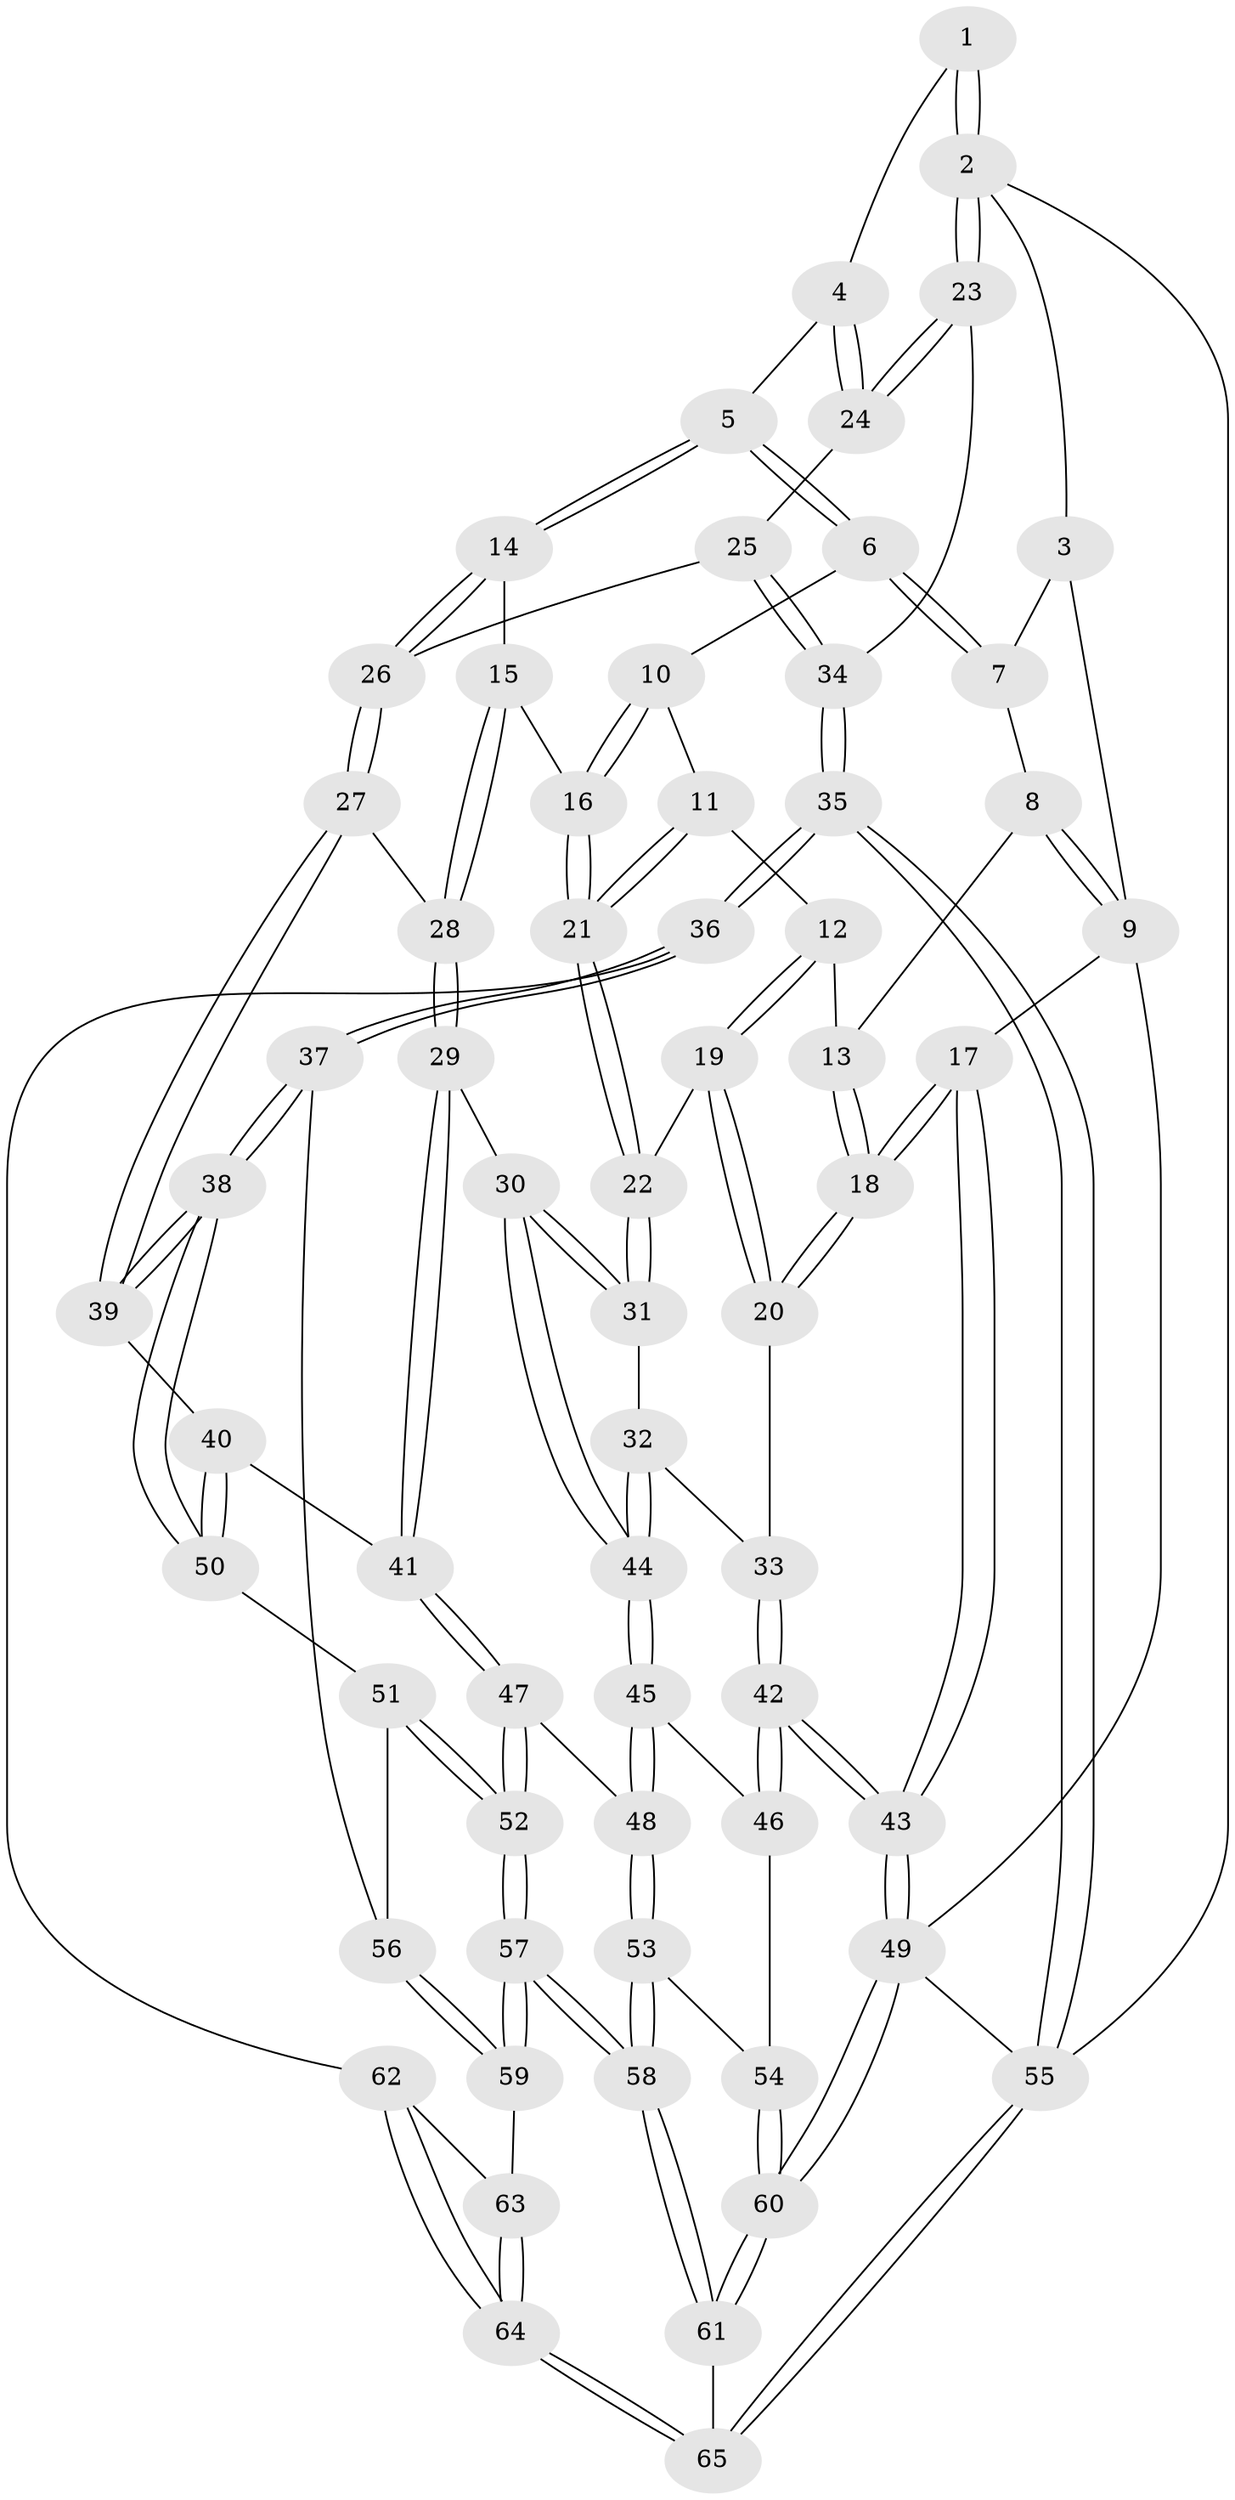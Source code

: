 // Generated by graph-tools (version 1.1) at 2025/51/03/09/25 03:51:05]
// undirected, 65 vertices, 159 edges
graph export_dot {
graph [start="1"]
  node [color=gray90,style=filled];
  1 [pos="+0.8941969097092056+0"];
  2 [pos="+1+0"];
  3 [pos="+0.30499344343516316+0"];
  4 [pos="+0.7295121602108414+0.23156950992201464"];
  5 [pos="+0.7171039695920443+0.24519996386477094"];
  6 [pos="+0.6055220006262645+0.20483589504320807"];
  7 [pos="+0.305764101654025+0"];
  8 [pos="+0.2244923423435637+0.12184862893147452"];
  9 [pos="+0+0.0881304603117981"];
  10 [pos="+0.5034198144196166+0.24241840863690697"];
  11 [pos="+0.28297109719647795+0.27627382796042216"];
  12 [pos="+0.2567682307783395+0.2591818134753066"];
  13 [pos="+0.22321272779673826+0.22129488464149183"];
  14 [pos="+0.7167088980653338+0.266869932648433"];
  15 [pos="+0.4843938267013746+0.4158395358765439"];
  16 [pos="+0.43305543412019354+0.4187699897468663"];
  17 [pos="+0+0.43021963464667495"];
  18 [pos="+0+0.4258788890697804"];
  19 [pos="+0.1939750727098312+0.48672329546227056"];
  20 [pos="+0.171405493061523+0.5241234960955445"];
  21 [pos="+0.38408553686522906+0.4311814972955849"];
  22 [pos="+0.38351328735933016+0.43411872174054866"];
  23 [pos="+1+0.26202765806700395"];
  24 [pos="+1+0.26928543039191066"];
  25 [pos="+0.8386035043204405+0.43296670496890344"];
  26 [pos="+0.7581256891995308+0.4211201092612362"];
  27 [pos="+0.7488410789435153+0.4537013121105731"];
  28 [pos="+0.5702340988956274+0.5278092699959197"];
  29 [pos="+0.5056976195049356+0.6092181879958982"];
  30 [pos="+0.4868032132992503+0.6000397514882627"];
  31 [pos="+0.38055794615099037+0.5135223625545422"];
  32 [pos="+0.29016169767141525+0.5888107667127713"];
  33 [pos="+0.20809283147746327+0.5780910952306451"];
  34 [pos="+1+0.5831151551603486"];
  35 [pos="+1+0.7824924573012464"];
  36 [pos="+1+0.7803335052319862"];
  37 [pos="+1+0.7469812652716442"];
  38 [pos="+1+0.7321155223062781"];
  39 [pos="+0.7539467834448043+0.48778722817500847"];
  40 [pos="+0.7018842967288266+0.6776977327170792"];
  41 [pos="+0.5168803304572688+0.6388817648009455"];
  42 [pos="+0.057902917963581824+0.8349102803848256"];
  43 [pos="+0+1"];
  44 [pos="+0.32675927430186524+0.6916530869071608"];
  45 [pos="+0.32728939422793646+0.7008900367226146"];
  46 [pos="+0.25276173583667827+0.7595263253604341"];
  47 [pos="+0.4925216995188577+0.7270966940780986"];
  48 [pos="+0.42816203995257407+0.773247844320815"];
  49 [pos="+0+1"];
  50 [pos="+0.7124945805130638+0.7096844450892186"];
  51 [pos="+0.6959470519039964+0.7636185558813532"];
  52 [pos="+0.6253537680357456+0.8231867715769233"];
  53 [pos="+0.42433200706926416+0.7947415540997195"];
  54 [pos="+0.37185780587101536+0.8549650306706392"];
  55 [pos="+1+1"];
  56 [pos="+0.7656664829359952+0.8334613595710746"];
  57 [pos="+0.6008498454100892+0.9208841440701862"];
  58 [pos="+0.5748291883700293+0.9597577214140446"];
  59 [pos="+0.7855836170899404+0.9141686382207144"];
  60 [pos="+0.19130438866504285+1"];
  61 [pos="+0.5140697582016991+1"];
  62 [pos="+1+0.8507196883750247"];
  63 [pos="+0.8095058308032343+0.9359620501480047"];
  64 [pos="+0.7821008292522442+1"];
  65 [pos="+0.752039876161091+1"];
  1 -- 2;
  1 -- 2;
  1 -- 4;
  2 -- 3;
  2 -- 23;
  2 -- 23;
  2 -- 55;
  3 -- 7;
  3 -- 9;
  4 -- 5;
  4 -- 24;
  4 -- 24;
  5 -- 6;
  5 -- 6;
  5 -- 14;
  5 -- 14;
  6 -- 7;
  6 -- 7;
  6 -- 10;
  7 -- 8;
  8 -- 9;
  8 -- 9;
  8 -- 13;
  9 -- 17;
  9 -- 49;
  10 -- 11;
  10 -- 16;
  10 -- 16;
  11 -- 12;
  11 -- 21;
  11 -- 21;
  12 -- 13;
  12 -- 19;
  12 -- 19;
  13 -- 18;
  13 -- 18;
  14 -- 15;
  14 -- 26;
  14 -- 26;
  15 -- 16;
  15 -- 28;
  15 -- 28;
  16 -- 21;
  16 -- 21;
  17 -- 18;
  17 -- 18;
  17 -- 43;
  17 -- 43;
  18 -- 20;
  18 -- 20;
  19 -- 20;
  19 -- 20;
  19 -- 22;
  20 -- 33;
  21 -- 22;
  21 -- 22;
  22 -- 31;
  22 -- 31;
  23 -- 24;
  23 -- 24;
  23 -- 34;
  24 -- 25;
  25 -- 26;
  25 -- 34;
  25 -- 34;
  26 -- 27;
  26 -- 27;
  27 -- 28;
  27 -- 39;
  27 -- 39;
  28 -- 29;
  28 -- 29;
  29 -- 30;
  29 -- 41;
  29 -- 41;
  30 -- 31;
  30 -- 31;
  30 -- 44;
  30 -- 44;
  31 -- 32;
  32 -- 33;
  32 -- 44;
  32 -- 44;
  33 -- 42;
  33 -- 42;
  34 -- 35;
  34 -- 35;
  35 -- 36;
  35 -- 36;
  35 -- 55;
  35 -- 55;
  36 -- 37;
  36 -- 37;
  36 -- 62;
  37 -- 38;
  37 -- 38;
  37 -- 56;
  38 -- 39;
  38 -- 39;
  38 -- 50;
  38 -- 50;
  39 -- 40;
  40 -- 41;
  40 -- 50;
  40 -- 50;
  41 -- 47;
  41 -- 47;
  42 -- 43;
  42 -- 43;
  42 -- 46;
  42 -- 46;
  43 -- 49;
  43 -- 49;
  44 -- 45;
  44 -- 45;
  45 -- 46;
  45 -- 48;
  45 -- 48;
  46 -- 54;
  47 -- 48;
  47 -- 52;
  47 -- 52;
  48 -- 53;
  48 -- 53;
  49 -- 60;
  49 -- 60;
  49 -- 55;
  50 -- 51;
  51 -- 52;
  51 -- 52;
  51 -- 56;
  52 -- 57;
  52 -- 57;
  53 -- 54;
  53 -- 58;
  53 -- 58;
  54 -- 60;
  54 -- 60;
  55 -- 65;
  55 -- 65;
  56 -- 59;
  56 -- 59;
  57 -- 58;
  57 -- 58;
  57 -- 59;
  57 -- 59;
  58 -- 61;
  58 -- 61;
  59 -- 63;
  60 -- 61;
  60 -- 61;
  61 -- 65;
  62 -- 63;
  62 -- 64;
  62 -- 64;
  63 -- 64;
  63 -- 64;
  64 -- 65;
  64 -- 65;
}
